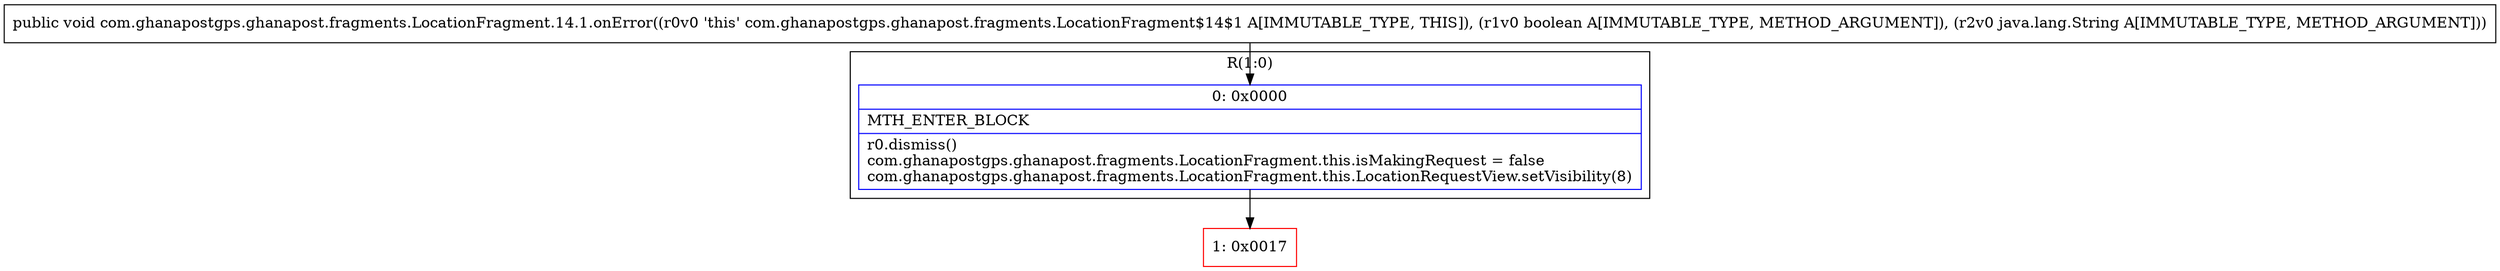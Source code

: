 digraph "CFG forcom.ghanapostgps.ghanapost.fragments.LocationFragment.14.1.onError(ZLjava\/lang\/String;)V" {
subgraph cluster_Region_1815777193 {
label = "R(1:0)";
node [shape=record,color=blue];
Node_0 [shape=record,label="{0\:\ 0x0000|MTH_ENTER_BLOCK\l|r0.dismiss()\lcom.ghanapostgps.ghanapost.fragments.LocationFragment.this.isMakingRequest = false\lcom.ghanapostgps.ghanapost.fragments.LocationFragment.this.LocationRequestView.setVisibility(8)\l}"];
}
Node_1 [shape=record,color=red,label="{1\:\ 0x0017}"];
MethodNode[shape=record,label="{public void com.ghanapostgps.ghanapost.fragments.LocationFragment.14.1.onError((r0v0 'this' com.ghanapostgps.ghanapost.fragments.LocationFragment$14$1 A[IMMUTABLE_TYPE, THIS]), (r1v0 boolean A[IMMUTABLE_TYPE, METHOD_ARGUMENT]), (r2v0 java.lang.String A[IMMUTABLE_TYPE, METHOD_ARGUMENT])) }"];
MethodNode -> Node_0;
Node_0 -> Node_1;
}

